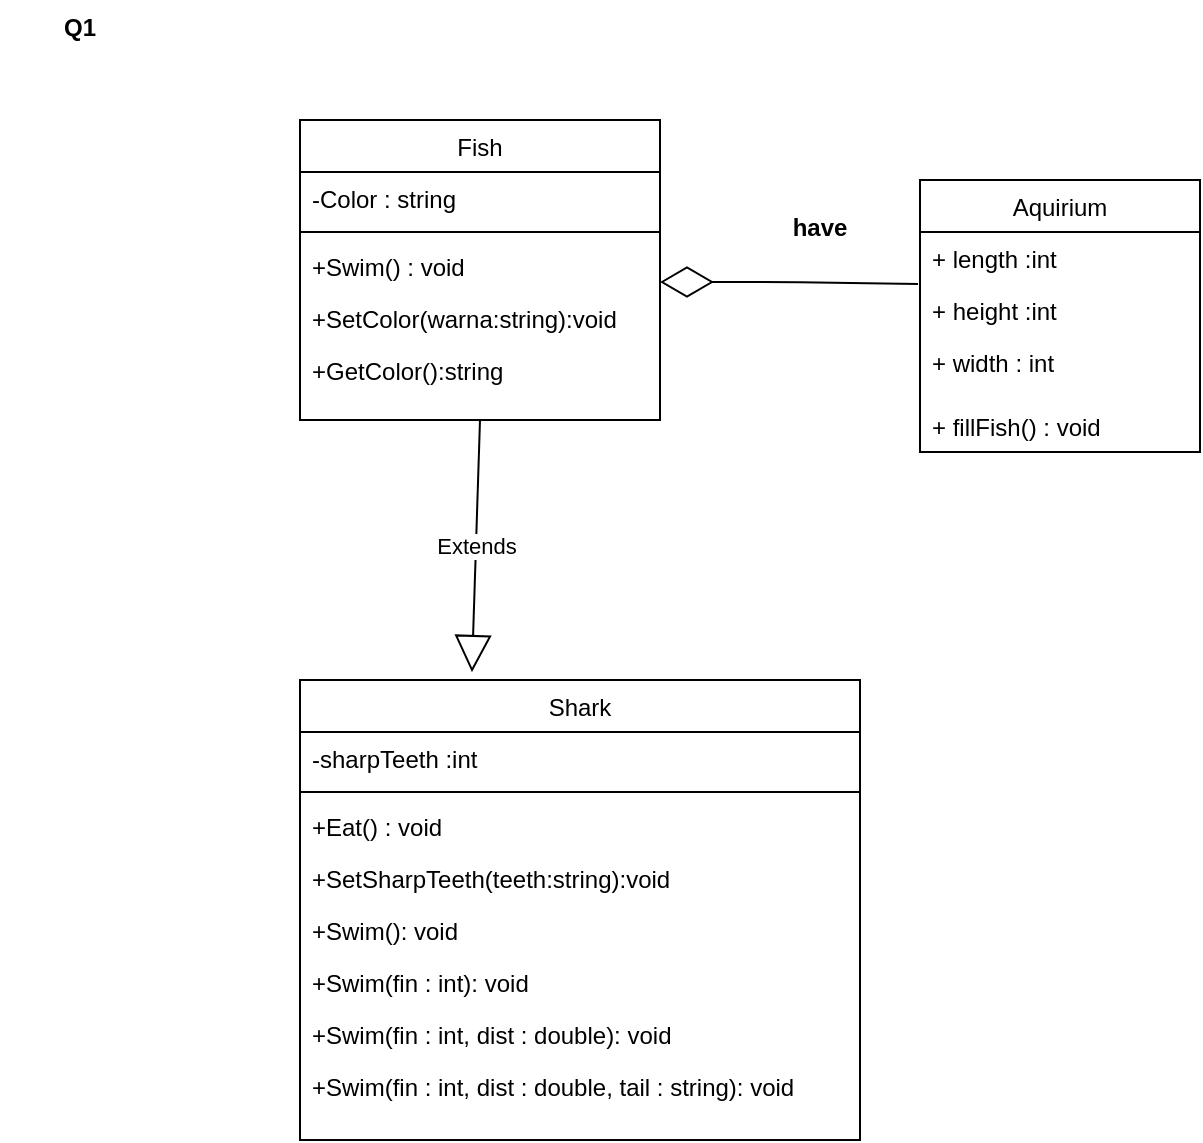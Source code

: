 <mxfile version="13.8.1" type="github">
  <diagram id="C5RBs43oDa-KdzZeNtuy" name="Page-1">
    <mxGraphModel dx="868" dy="482" grid="1" gridSize="10" guides="1" tooltips="1" connect="1" arrows="1" fold="1" page="1" pageScale="1" pageWidth="827" pageHeight="1169" math="0" shadow="0">
      <root>
        <mxCell id="WIyWlLk6GJQsqaUBKTNV-0" />
        <mxCell id="WIyWlLk6GJQsqaUBKTNV-1" parent="WIyWlLk6GJQsqaUBKTNV-0" />
        <mxCell id="JTDdU63vBxHUW0ACHM98-0" value="Fish" style="swimlane;fontStyle=0;align=center;verticalAlign=top;childLayout=stackLayout;horizontal=1;startSize=26;horizontalStack=0;resizeParent=1;resizeLast=0;collapsible=1;marginBottom=0;rounded=0;shadow=0;strokeWidth=1;" vertex="1" parent="WIyWlLk6GJQsqaUBKTNV-1">
          <mxGeometry x="240" y="120" width="180" height="150" as="geometry">
            <mxRectangle x="550" y="140" width="160" height="26" as="alternateBounds" />
          </mxGeometry>
        </mxCell>
        <mxCell id="JTDdU63vBxHUW0ACHM98-1" value="-Color : string" style="text;align=left;verticalAlign=top;spacingLeft=4;spacingRight=4;overflow=hidden;rotatable=0;points=[[0,0.5],[1,0.5]];portConstraint=eastwest;" vertex="1" parent="JTDdU63vBxHUW0ACHM98-0">
          <mxGeometry y="26" width="180" height="26" as="geometry" />
        </mxCell>
        <mxCell id="JTDdU63vBxHUW0ACHM98-2" value="" style="line;html=1;strokeWidth=1;align=left;verticalAlign=middle;spacingTop=-1;spacingLeft=3;spacingRight=3;rotatable=0;labelPosition=right;points=[];portConstraint=eastwest;" vertex="1" parent="JTDdU63vBxHUW0ACHM98-0">
          <mxGeometry y="52" width="180" height="8" as="geometry" />
        </mxCell>
        <mxCell id="JTDdU63vBxHUW0ACHM98-3" value="+Swim() : void" style="text;align=left;verticalAlign=top;spacingLeft=4;spacingRight=4;overflow=hidden;rotatable=0;points=[[0,0.5],[1,0.5]];portConstraint=eastwest;" vertex="1" parent="JTDdU63vBxHUW0ACHM98-0">
          <mxGeometry y="60" width="180" height="26" as="geometry" />
        </mxCell>
        <mxCell id="JTDdU63vBxHUW0ACHM98-4" value="+SetColor(warna:string):void" style="text;align=left;verticalAlign=top;spacingLeft=4;spacingRight=4;overflow=hidden;rotatable=0;points=[[0,0.5],[1,0.5]];portConstraint=eastwest;" vertex="1" parent="JTDdU63vBxHUW0ACHM98-0">
          <mxGeometry y="86" width="180" height="26" as="geometry" />
        </mxCell>
        <mxCell id="JTDdU63vBxHUW0ACHM98-5" value="+GetColor():string" style="text;align=left;verticalAlign=top;spacingLeft=4;spacingRight=4;overflow=hidden;rotatable=0;points=[[0,0.5],[1,0.5]];portConstraint=eastwest;" vertex="1" parent="JTDdU63vBxHUW0ACHM98-0">
          <mxGeometry y="112" width="180" height="26" as="geometry" />
        </mxCell>
        <mxCell id="JTDdU63vBxHUW0ACHM98-6" value="Shark" style="swimlane;fontStyle=0;align=center;verticalAlign=top;childLayout=stackLayout;horizontal=1;startSize=26;horizontalStack=0;resizeParent=1;resizeLast=0;collapsible=1;marginBottom=0;rounded=0;shadow=0;strokeWidth=1;" vertex="1" parent="WIyWlLk6GJQsqaUBKTNV-1">
          <mxGeometry x="240" y="400" width="280" height="230" as="geometry">
            <mxRectangle x="550" y="140" width="160" height="26" as="alternateBounds" />
          </mxGeometry>
        </mxCell>
        <mxCell id="JTDdU63vBxHUW0ACHM98-7" value="-sharpTeeth :int" style="text;align=left;verticalAlign=top;spacingLeft=4;spacingRight=4;overflow=hidden;rotatable=0;points=[[0,0.5],[1,0.5]];portConstraint=eastwest;" vertex="1" parent="JTDdU63vBxHUW0ACHM98-6">
          <mxGeometry y="26" width="280" height="26" as="geometry" />
        </mxCell>
        <mxCell id="JTDdU63vBxHUW0ACHM98-8" value="" style="line;html=1;strokeWidth=1;align=left;verticalAlign=middle;spacingTop=-1;spacingLeft=3;spacingRight=3;rotatable=0;labelPosition=right;points=[];portConstraint=eastwest;" vertex="1" parent="JTDdU63vBxHUW0ACHM98-6">
          <mxGeometry y="52" width="280" height="8" as="geometry" />
        </mxCell>
        <mxCell id="JTDdU63vBxHUW0ACHM98-9" value="+Eat() : void" style="text;align=left;verticalAlign=top;spacingLeft=4;spacingRight=4;overflow=hidden;rotatable=0;points=[[0,0.5],[1,0.5]];portConstraint=eastwest;" vertex="1" parent="JTDdU63vBxHUW0ACHM98-6">
          <mxGeometry y="60" width="280" height="26" as="geometry" />
        </mxCell>
        <mxCell id="JTDdU63vBxHUW0ACHM98-10" value="+SetSharpTeeth(teeth:string):void" style="text;align=left;verticalAlign=top;spacingLeft=4;spacingRight=4;overflow=hidden;rotatable=0;points=[[0,0.5],[1,0.5]];portConstraint=eastwest;" vertex="1" parent="JTDdU63vBxHUW0ACHM98-6">
          <mxGeometry y="86" width="280" height="26" as="geometry" />
        </mxCell>
        <mxCell id="JTDdU63vBxHUW0ACHM98-11" value="+Swim(): void" style="text;align=left;verticalAlign=top;spacingLeft=4;spacingRight=4;overflow=hidden;rotatable=0;points=[[0,0.5],[1,0.5]];portConstraint=eastwest;" vertex="1" parent="JTDdU63vBxHUW0ACHM98-6">
          <mxGeometry y="112" width="280" height="26" as="geometry" />
        </mxCell>
        <mxCell id="JTDdU63vBxHUW0ACHM98-12" value="+Swim(fin : int): void" style="text;align=left;verticalAlign=top;spacingLeft=4;spacingRight=4;overflow=hidden;rotatable=0;points=[[0,0.5],[1,0.5]];portConstraint=eastwest;" vertex="1" parent="JTDdU63vBxHUW0ACHM98-6">
          <mxGeometry y="138" width="280" height="26" as="geometry" />
        </mxCell>
        <mxCell id="JTDdU63vBxHUW0ACHM98-13" value="+Swim(fin : int, dist : double): void" style="text;align=left;verticalAlign=top;spacingLeft=4;spacingRight=4;overflow=hidden;rotatable=0;points=[[0,0.5],[1,0.5]];portConstraint=eastwest;" vertex="1" parent="JTDdU63vBxHUW0ACHM98-6">
          <mxGeometry y="164" width="280" height="26" as="geometry" />
        </mxCell>
        <mxCell id="JTDdU63vBxHUW0ACHM98-14" value="+Swim(fin : int, dist : double, tail : string): void" style="text;align=left;verticalAlign=top;spacingLeft=4;spacingRight=4;overflow=hidden;rotatable=0;points=[[0,0.5],[1,0.5]];portConstraint=eastwest;" vertex="1" parent="JTDdU63vBxHUW0ACHM98-6">
          <mxGeometry y="190" width="280" height="26" as="geometry" />
        </mxCell>
        <mxCell id="JTDdU63vBxHUW0ACHM98-15" value="Extends" style="endArrow=block;endSize=16;endFill=0;html=1;exitX=0.5;exitY=1;exitDx=0;exitDy=0;entryX=0.307;entryY=-0.017;entryDx=0;entryDy=0;entryPerimeter=0;" edge="1" parent="WIyWlLk6GJQsqaUBKTNV-1" source="JTDdU63vBxHUW0ACHM98-0" target="JTDdU63vBxHUW0ACHM98-6">
          <mxGeometry width="160" relative="1" as="geometry">
            <mxPoint x="280" y="340" as="sourcePoint" />
            <mxPoint x="440" y="340" as="targetPoint" />
          </mxGeometry>
        </mxCell>
        <mxCell id="JTDdU63vBxHUW0ACHM98-16" value="" style="endArrow=diamondThin;endFill=0;endSize=24;html=1;exitX=-0.007;exitY=1;exitDx=0;exitDy=0;exitPerimeter=0;" edge="1" parent="WIyWlLk6GJQsqaUBKTNV-1" source="JTDdU63vBxHUW0ACHM98-19">
          <mxGeometry width="160" relative="1" as="geometry">
            <mxPoint x="420" y="201" as="sourcePoint" />
            <mxPoint x="420" y="201" as="targetPoint" />
            <Array as="points">
              <mxPoint x="480" y="201" />
            </Array>
          </mxGeometry>
        </mxCell>
        <mxCell id="JTDdU63vBxHUW0ACHM98-17" value="have" style="text;align=center;fontStyle=1;verticalAlign=middle;spacingLeft=3;spacingRight=3;strokeColor=none;rotatable=0;points=[[0,0.5],[1,0.5]];portConstraint=eastwest;" vertex="1" parent="WIyWlLk6GJQsqaUBKTNV-1">
          <mxGeometry x="470" y="160" width="60" height="26" as="geometry" />
        </mxCell>
        <mxCell id="JTDdU63vBxHUW0ACHM98-18" value="Aquirium" style="swimlane;fontStyle=0;childLayout=stackLayout;horizontal=1;startSize=26;fillColor=none;horizontalStack=0;resizeParent=1;resizeParentMax=0;resizeLast=0;collapsible=1;marginBottom=0;" vertex="1" parent="WIyWlLk6GJQsqaUBKTNV-1">
          <mxGeometry x="550" y="150" width="140" height="136" as="geometry" />
        </mxCell>
        <mxCell id="JTDdU63vBxHUW0ACHM98-19" value="+ length :int" style="text;strokeColor=none;fillColor=none;align=left;verticalAlign=top;spacingLeft=4;spacingRight=4;overflow=hidden;rotatable=0;points=[[0,0.5],[1,0.5]];portConstraint=eastwest;" vertex="1" parent="JTDdU63vBxHUW0ACHM98-18">
          <mxGeometry y="26" width="140" height="26" as="geometry" />
        </mxCell>
        <mxCell id="JTDdU63vBxHUW0ACHM98-20" value="+ height :int" style="text;strokeColor=none;fillColor=none;align=left;verticalAlign=top;spacingLeft=4;spacingRight=4;overflow=hidden;rotatable=0;points=[[0,0.5],[1,0.5]];portConstraint=eastwest;" vertex="1" parent="JTDdU63vBxHUW0ACHM98-18">
          <mxGeometry y="52" width="140" height="26" as="geometry" />
        </mxCell>
        <mxCell id="JTDdU63vBxHUW0ACHM98-21" value="+ width : int" style="text;strokeColor=none;fillColor=none;align=left;verticalAlign=top;spacingLeft=4;spacingRight=4;overflow=hidden;rotatable=0;points=[[0,0.5],[1,0.5]];portConstraint=eastwest;" vertex="1" parent="JTDdU63vBxHUW0ACHM98-18">
          <mxGeometry y="78" width="140" height="32" as="geometry" />
        </mxCell>
        <mxCell id="JTDdU63vBxHUW0ACHM98-22" value="+ fillFish() : void" style="text;strokeColor=none;fillColor=none;align=left;verticalAlign=top;spacingLeft=4;spacingRight=4;overflow=hidden;rotatable=0;points=[[0,0.5],[1,0.5]];portConstraint=eastwest;" vertex="1" parent="JTDdU63vBxHUW0ACHM98-18">
          <mxGeometry y="110" width="140" height="26" as="geometry" />
        </mxCell>
        <mxCell id="JTDdU63vBxHUW0ACHM98-23" value="Q1" style="text;align=center;fontStyle=1;verticalAlign=middle;spacingLeft=3;spacingRight=3;strokeColor=none;rotatable=0;points=[[0,0.5],[1,0.5]];portConstraint=eastwest;" vertex="1" parent="WIyWlLk6GJQsqaUBKTNV-1">
          <mxGeometry x="90" y="60" width="80" height="26" as="geometry" />
        </mxCell>
      </root>
    </mxGraphModel>
  </diagram>
</mxfile>
